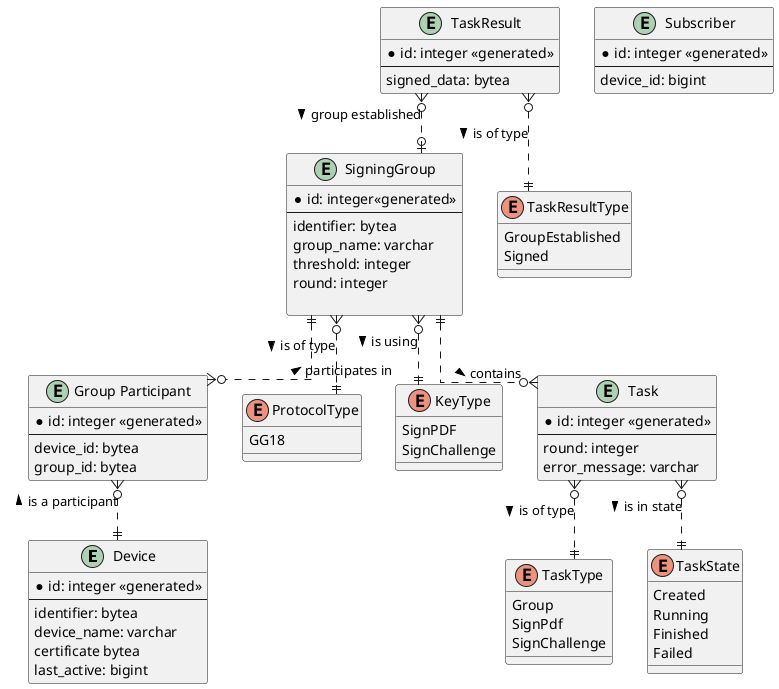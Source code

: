 @startuml meesign-erd

skinparam linetype ortho

entity "Device" as device {
    * id: integer <<generated>>
    --
    identifier: bytea
    device_name: varchar
    certificate bytea
    last_active: bigint
}

entity "Subscriber" as subscriber {
    * id: integer <<generated>>
    --
    device_id: bigint
}
entity "Group Participant" as group_pariticipant {
    * id: integer <<generated>>
    --
    device_id: bytea
    group_id: bytea
}

entity "SigningGroup" as group {
    * id: integer<<generated>>
    --
    identifier: bytea
    group_name: varchar
    threshold: integer
    round: integer

}

enum "ProtocolType" as protocol_type {
    GG18
}

enum "KeyType" as key_type {
    SignPDF
    SignChallenge
}


entity "Task" as task {
    * id: integer <<generated>>
    --
    round: integer
    error_message: varchar
}

enum "TaskType" as task_type {
    Group
    SignPdf
    SignChallenge
}

enum "TaskState" as stask_state {
    Created
    Running
    Finished
    Failed
}

entity "TaskResult" as task_result {
    * id: integer <<generated>>
    --
    signed_data: bytea
}

enum "TaskResultType" as task_result_type {
    GroupEstablished
    Signed
}

group ||..o{ group_pariticipant: < participates in
group }o..|| key_type: is using >
group_pariticipant }o..|| device: < is a participant
group }o..|| protocol_type: > is of type
task }o..|| task_type: > is of type
group ||..o{ task: > contains
task }o..|| stask_state: > is in state
task_result }o..o| group : > group established
task_result }o..|| task_result_type: > is of type


@enduml
